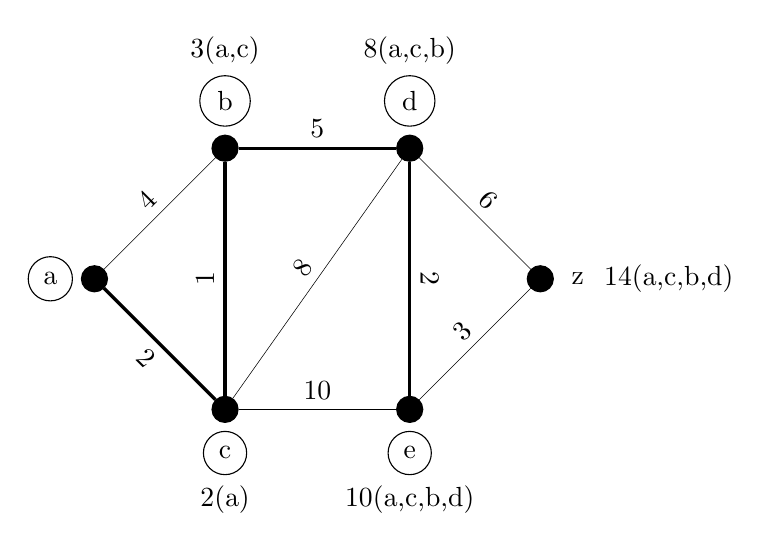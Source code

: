 \begin{tikzpicture}
    [n/.style={circle,draw},node distance=2cm,
    dot/.style={circle,draw,fill=black,minimum size=1pt}]
    \node[dot] (a){};
    \node[n,node distance=1mm] (texta)[left=of a]{a};
    % \node[node distance=.1mm] (textaa)[left=of texta]{0};
    \node[dot](b)[above right=of a]{};
    \node[n,node distance=1mm] (textb)[above=of b]{b};
    \node[node distance=.1mm] (textbb)[above=of textb]{3(a,c)};
    \node[dot](c)[below right=of a]{};
    \node[n,node distance=1mm] (textc)[below=of c]{c};
    \node[node distance=.1mm] (textcc)[below=of textc]{2(a)};
    \node[dot](d)[right=of b]{};
    \node[n,node distance=1mm] (textd)[above=of d]{d};
    \node[node distance=.1mm] (textdd)[above=of textd]{8(a,c,b)};
    \node[dot](e)[right=of c]{};
    \node[n,node distance=1mm] (texte)[below=of e]{e};
    \node[node distance=.1mm] (textee)[below=of texte]{10(a,c,b,d)};
    \node[dot](z)[above right=of e]{};
    \node[node distance=1mm] (textz)[right=of z]{z};
    \node[node distance=.1mm] (textzz)[right=of textz]{14(a,c,b,d)};
    \path[-](c) edge[very thick] node[above,sloped]{1}(b)
                edge[very thick] node[below,sloped]{2}(a)
                edge[very thin] node[above,sloped]{8}(d)
                edge[very thin] node[above,sloped]{10}(e)
            (b) edge[very thin] node[above,sloped]{4}(a)
                edge[very thick] node[above,sloped]{5}(d)
            (z) edge[very thin] node[above,sloped]{6}(d)
                edge[very thin] node[above,sloped]{3}(e)
            (d) edge[very thick] node[above,sloped]{2}(e);
\end{tikzpicture}
